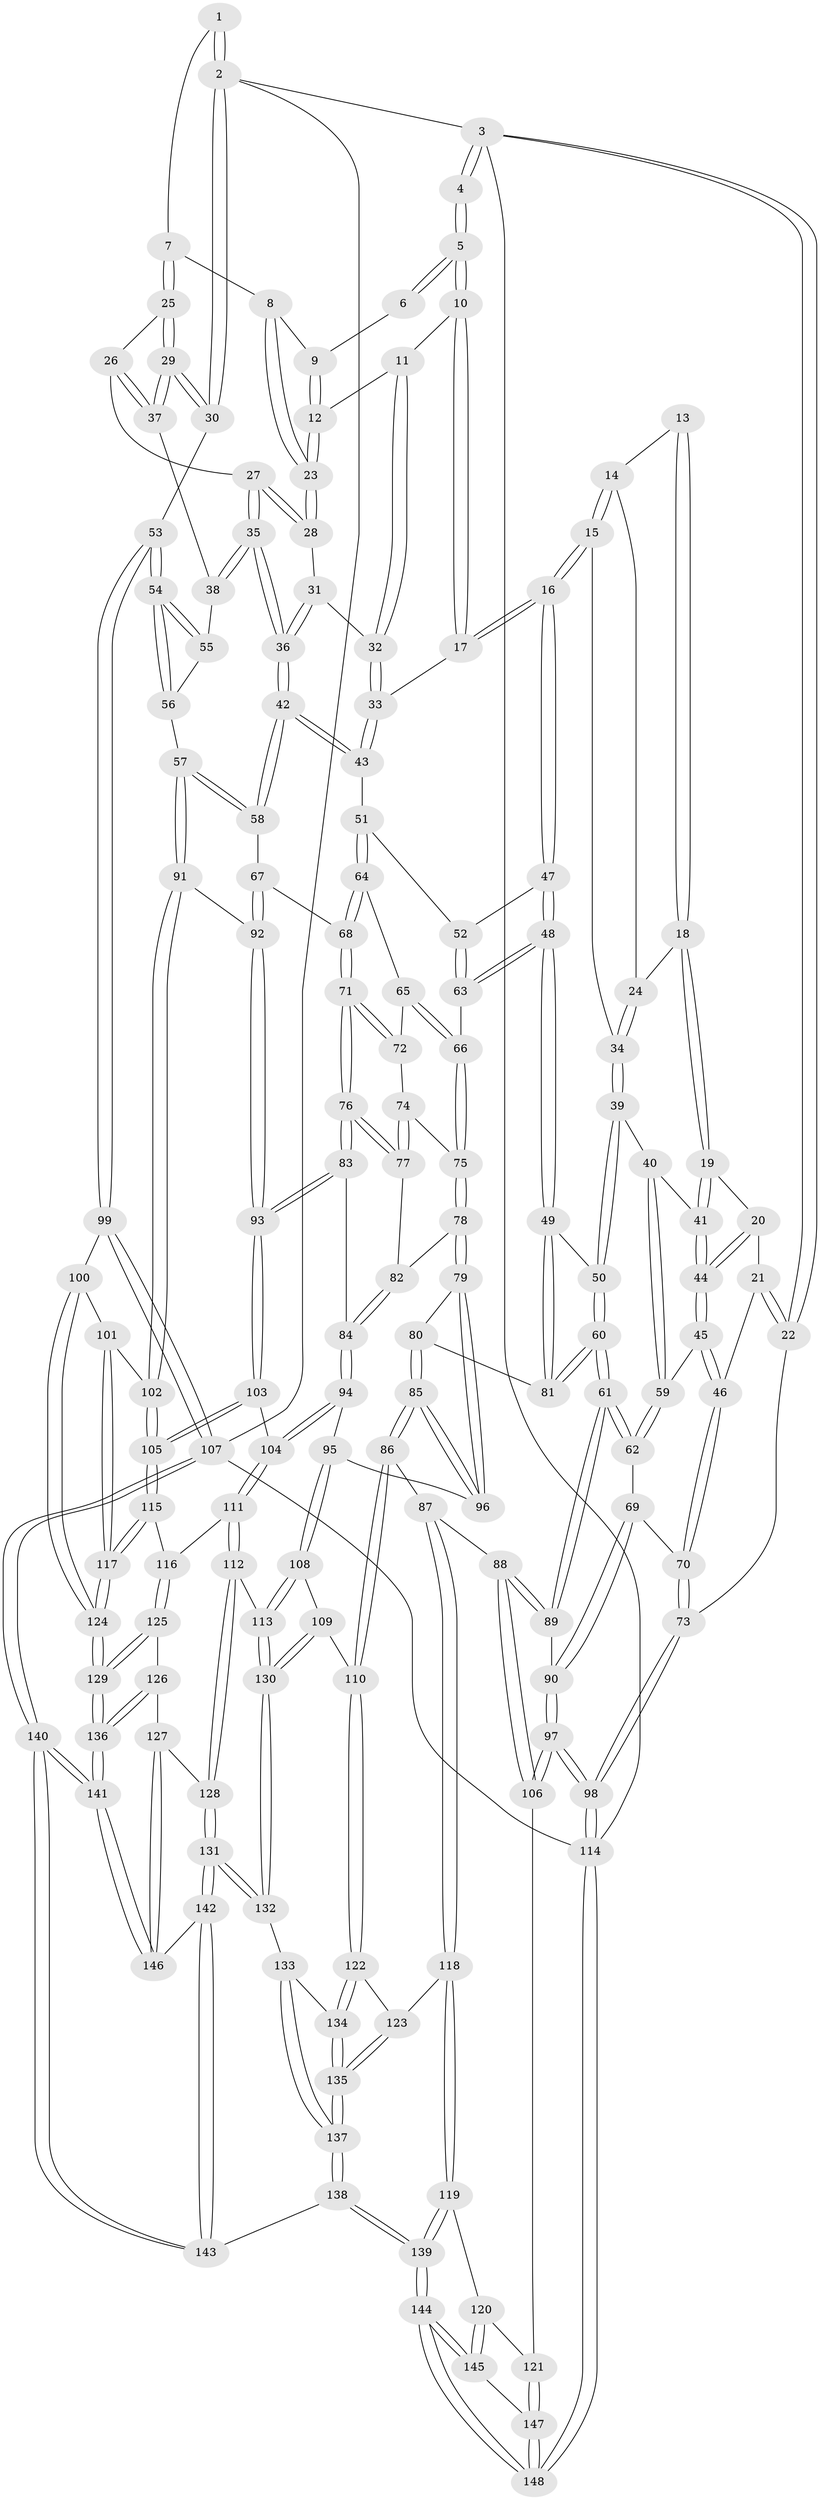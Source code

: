 // coarse degree distribution, {4: 0.3592233009708738, 6: 0.18446601941747573, 5: 0.36893203883495146, 3: 0.06796116504854369, 7: 0.009708737864077669, 2: 0.009708737864077669}
// Generated by graph-tools (version 1.1) at 2025/21/03/04/25 18:21:19]
// undirected, 148 vertices, 367 edges
graph export_dot {
graph [start="1"]
  node [color=gray90,style=filled];
  1 [pos="+0.8574838761151372+0"];
  2 [pos="+1+0"];
  3 [pos="+0+0"];
  4 [pos="+0.18285844692298273+0"];
  5 [pos="+0.4411673714987142+0"];
  6 [pos="+0.7630268155965236+0"];
  7 [pos="+0.8930054782188583+0.03655457367159159"];
  8 [pos="+0.7974318996655467+0.05905092686562317"];
  9 [pos="+0.7463309204166823+0"];
  10 [pos="+0.4618459884139708+0"];
  11 [pos="+0.6610278513832811+0.07528919929663715"];
  12 [pos="+0.6968025878572794+0.05971394544234237"];
  13 [pos="+0.18364131337771525+0"];
  14 [pos="+0.21583999168516452+0.04063868185256126"];
  15 [pos="+0.3776168549874199+0.14371860014697999"];
  16 [pos="+0.42517876409127475+0.13429514770898443"];
  17 [pos="+0.4255637466407346+0.1335781557653329"];
  18 [pos="+0.09909929976690093+0.12261284835353921"];
  19 [pos="+0.08367194896883302+0.13272896061365477"];
  20 [pos="+0+0.11045636846020294"];
  21 [pos="+0+0.08769634081136309"];
  22 [pos="+0+0"];
  23 [pos="+0.7642815272917354+0.09427683731233603"];
  24 [pos="+0.18666377028666728+0.11000032456879316"];
  25 [pos="+0.9018483692331869+0.050315652238119485"];
  26 [pos="+0.8524994366943619+0.1398553715791289"];
  27 [pos="+0.7896164417364386+0.13657567524857062"];
  28 [pos="+0.7722653071490618+0.11773185363070701"];
  29 [pos="+1+0.17209307688873737"];
  30 [pos="+1+0.1966886665230311"];
  31 [pos="+0.716621807951614+0.1591599135036002"];
  32 [pos="+0.6450312656241269+0.15689631285134634"];
  33 [pos="+0.6411442766220733+0.16268846495891556"];
  34 [pos="+0.26201985887016394+0.1994343807749159"];
  35 [pos="+0.771042836608546+0.25549164756319015"];
  36 [pos="+0.7592617036387277+0.26222568110611527"];
  37 [pos="+0.8851497333045596+0.19011024017890044"];
  38 [pos="+0.8431196105169806+0.254237045103811"];
  39 [pos="+0.22712787180882402+0.2512242478300183"];
  40 [pos="+0.21548489054673528+0.2528765060752377"];
  41 [pos="+0.13180343584128737+0.23527812040285068"];
  42 [pos="+0.7269143277387773+0.29012054967691236"];
  43 [pos="+0.6530372974044409+0.25816770425671115"];
  44 [pos="+0.07358252846825865+0.28504104503369154"];
  45 [pos="+0.07141267187799892+0.2886234046699985"];
  46 [pos="+0.05886350434421784+0.306553869767696"];
  47 [pos="+0.44950706120290623+0.2192587512598047"];
  48 [pos="+0.4056642409866616+0.3632895659950918"];
  49 [pos="+0.40479051096987073+0.3644869720418861"];
  50 [pos="+0.26087860059891543+0.3115724371795267"];
  51 [pos="+0.5891159729530792+0.28333746153486744"];
  52 [pos="+0.5778560390976271+0.2803421509148336"];
  53 [pos="+1+0.3869173769953216"];
  54 [pos="+1+0.38676735405646984"];
  55 [pos="+0.8441893793464383+0.25539539802618294"];
  56 [pos="+0.8766613359476146+0.4209980860132316"];
  57 [pos="+0.8677741654102457+0.4246737741436142"];
  58 [pos="+0.7405423040381751+0.39290608489872747"];
  59 [pos="+0.16524152654911878+0.33135843982481483"];
  60 [pos="+0.20919390725772508+0.4554484679410673"];
  61 [pos="+0.20891550767836728+0.45580821307296443"];
  62 [pos="+0.12716361731871687+0.41363568853483434"];
  63 [pos="+0.5078256414572917+0.3703263040712127"];
  64 [pos="+0.589646143747403+0.31236767611443994"];
  65 [pos="+0.5894159203954794+0.3154091737541127"];
  66 [pos="+0.5409902406342082+0.38591508203054714"];
  67 [pos="+0.7337723185819246+0.3996096267082561"];
  68 [pos="+0.7050985614883447+0.4144646842406704"];
  69 [pos="+0.09535517421954465+0.41032858572774494"];
  70 [pos="+0.013556550115041836+0.38824521363169323"];
  71 [pos="+0.7048925962470464+0.41458781403817113"];
  72 [pos="+0.6022975394442965+0.36290375146999865"];
  73 [pos="+0+0.4455760655184002"];
  74 [pos="+0.5914329869460595+0.3878052151767214"];
  75 [pos="+0.5562912696446626+0.4106723675653586"];
  76 [pos="+0.6983976992498833+0.42049229931937837"];
  77 [pos="+0.6470672814331391+0.43182096931163827"];
  78 [pos="+0.5560910559790483+0.45868680612536894"];
  79 [pos="+0.5376901732116123+0.4834893761690324"];
  80 [pos="+0.40791413903402923+0.38815852755483854"];
  81 [pos="+0.40440054170016954+0.36791150801950306"];
  82 [pos="+0.6228353346660848+0.44383333743880643"];
  83 [pos="+0.6788334194939606+0.4925908781194587"];
  84 [pos="+0.6283843256655244+0.5334812814507781"];
  85 [pos="+0.3554945044422995+0.582919113961912"];
  86 [pos="+0.34813117700359353+0.5879383698214276"];
  87 [pos="+0.3097069812719704+0.5912854544566931"];
  88 [pos="+0.30214472825829425+0.5881196838805824"];
  89 [pos="+0.21983084181405513+0.491959732316817"];
  90 [pos="+0.100207722878875+0.5629371012985452"];
  91 [pos="+0.8387955779346736+0.5465062992743973"];
  92 [pos="+0.7627037952755745+0.5553899067135827"];
  93 [pos="+0.7372438441389408+0.5744569759998903"];
  94 [pos="+0.5876938832957568+0.582714120663848"];
  95 [pos="+0.5479267073265743+0.5819683693599362"];
  96 [pos="+0.5365706101215446+0.5731132345970471"];
  97 [pos="+0+0.7011354059308569"];
  98 [pos="+0+0.6737300889700216"];
  99 [pos="+1+0.6015198071007911"];
  100 [pos="+1+0.6343262410804273"];
  101 [pos="+0.9278194798668831+0.6268547838903806"];
  102 [pos="+0.882849109813349+0.6058900109375617"];
  103 [pos="+0.7041153998635046+0.6291587609884973"];
  104 [pos="+0.6885712894144527+0.6294200102918538"];
  105 [pos="+0.7550809595874004+0.6814162337290889"];
  106 [pos="+0.0008440175811196516+0.7165046458064378"];
  107 [pos="+1+1"];
  108 [pos="+0.5392041149921537+0.6997138721147501"];
  109 [pos="+0.4508300669893038+0.7457803430797364"];
  110 [pos="+0.4263753773415198+0.7453570743337471"];
  111 [pos="+0.6238375041743199+0.7413782713809648"];
  112 [pos="+0.6067600369644146+0.7549951836119173"];
  113 [pos="+0.5938692058873649+0.7528411697930992"];
  114 [pos="+0+1"];
  115 [pos="+0.7664314800621602+0.7229433606141457"];
  116 [pos="+0.7452102237301647+0.7475930208251541"];
  117 [pos="+0.8295548475869384+0.7521563315206334"];
  118 [pos="+0.2529124911635274+0.7954336482930897"];
  119 [pos="+0.24859884182276248+0.7988551730955534"];
  120 [pos="+0.1316612886582312+0.7895353718727666"];
  121 [pos="+0.04745062939264098+0.757439568291735"];
  122 [pos="+0.4072844267754584+0.7736172970879162"];
  123 [pos="+0.3288038289954519+0.7976639439492793"];
  124 [pos="+0.8749264765338798+0.8185260136969508"];
  125 [pos="+0.7238086084039259+0.8012612996678009"];
  126 [pos="+0.7091168210913998+0.8166407402655212"];
  127 [pos="+0.6739413944134108+0.842912249045484"];
  128 [pos="+0.6634242552285353+0.8424568317473144"];
  129 [pos="+0.8806483358547239+0.8824376256225492"];
  130 [pos="+0.5271620645569572+0.8334330590045003"];
  131 [pos="+0.6209196692243449+0.8812293954998779"];
  132 [pos="+0.527088077805452+0.8352303281858146"];
  133 [pos="+0.5161621676868119+0.8496705807051095"];
  134 [pos="+0.41979988978227445+0.8284881723016094"];
  135 [pos="+0.4023925803904218+0.947224300423863"];
  136 [pos="+0.9024348999345362+0.9653028642675257"];
  137 [pos="+0.4112358003029757+1"];
  138 [pos="+0.4095384131544483+1"];
  139 [pos="+0.3327406707541675+1"];
  140 [pos="+1+1"];
  141 [pos="+0.9264608940665893+1"];
  142 [pos="+0.5999600234178146+0.9600641997927576"];
  143 [pos="+0.42491934143236704+1"];
  144 [pos="+0.3326574234852138+1"];
  145 [pos="+0.175047144116811+0.9528247894544788"];
  146 [pos="+0.7583035913756817+0.949368262374935"];
  147 [pos="+0.06743848599509153+0.902889484244813"];
  148 [pos="+0+1"];
  1 -- 2;
  1 -- 2;
  1 -- 7;
  2 -- 3;
  2 -- 30;
  2 -- 30;
  2 -- 107;
  3 -- 4;
  3 -- 4;
  3 -- 22;
  3 -- 22;
  3 -- 114;
  4 -- 5;
  4 -- 5;
  5 -- 6;
  5 -- 6;
  5 -- 10;
  5 -- 10;
  6 -- 9;
  7 -- 8;
  7 -- 25;
  7 -- 25;
  8 -- 9;
  8 -- 23;
  8 -- 23;
  9 -- 12;
  9 -- 12;
  10 -- 11;
  10 -- 17;
  10 -- 17;
  11 -- 12;
  11 -- 32;
  11 -- 32;
  12 -- 23;
  12 -- 23;
  13 -- 14;
  13 -- 18;
  13 -- 18;
  14 -- 15;
  14 -- 15;
  14 -- 24;
  15 -- 16;
  15 -- 16;
  15 -- 34;
  16 -- 17;
  16 -- 17;
  16 -- 47;
  16 -- 47;
  17 -- 33;
  18 -- 19;
  18 -- 19;
  18 -- 24;
  19 -- 20;
  19 -- 41;
  19 -- 41;
  20 -- 21;
  20 -- 44;
  20 -- 44;
  21 -- 22;
  21 -- 22;
  21 -- 46;
  22 -- 73;
  23 -- 28;
  23 -- 28;
  24 -- 34;
  24 -- 34;
  25 -- 26;
  25 -- 29;
  25 -- 29;
  26 -- 27;
  26 -- 37;
  26 -- 37;
  27 -- 28;
  27 -- 28;
  27 -- 35;
  27 -- 35;
  28 -- 31;
  29 -- 30;
  29 -- 30;
  29 -- 37;
  29 -- 37;
  30 -- 53;
  31 -- 32;
  31 -- 36;
  31 -- 36;
  32 -- 33;
  32 -- 33;
  33 -- 43;
  33 -- 43;
  34 -- 39;
  34 -- 39;
  35 -- 36;
  35 -- 36;
  35 -- 38;
  35 -- 38;
  36 -- 42;
  36 -- 42;
  37 -- 38;
  38 -- 55;
  39 -- 40;
  39 -- 50;
  39 -- 50;
  40 -- 41;
  40 -- 59;
  40 -- 59;
  41 -- 44;
  41 -- 44;
  42 -- 43;
  42 -- 43;
  42 -- 58;
  42 -- 58;
  43 -- 51;
  44 -- 45;
  44 -- 45;
  45 -- 46;
  45 -- 46;
  45 -- 59;
  46 -- 70;
  46 -- 70;
  47 -- 48;
  47 -- 48;
  47 -- 52;
  48 -- 49;
  48 -- 49;
  48 -- 63;
  48 -- 63;
  49 -- 50;
  49 -- 81;
  49 -- 81;
  50 -- 60;
  50 -- 60;
  51 -- 52;
  51 -- 64;
  51 -- 64;
  52 -- 63;
  52 -- 63;
  53 -- 54;
  53 -- 54;
  53 -- 99;
  53 -- 99;
  54 -- 55;
  54 -- 55;
  54 -- 56;
  54 -- 56;
  55 -- 56;
  56 -- 57;
  57 -- 58;
  57 -- 58;
  57 -- 91;
  57 -- 91;
  58 -- 67;
  59 -- 62;
  59 -- 62;
  60 -- 61;
  60 -- 61;
  60 -- 81;
  60 -- 81;
  61 -- 62;
  61 -- 62;
  61 -- 89;
  61 -- 89;
  62 -- 69;
  63 -- 66;
  64 -- 65;
  64 -- 68;
  64 -- 68;
  65 -- 66;
  65 -- 66;
  65 -- 72;
  66 -- 75;
  66 -- 75;
  67 -- 68;
  67 -- 92;
  67 -- 92;
  68 -- 71;
  68 -- 71;
  69 -- 70;
  69 -- 90;
  69 -- 90;
  70 -- 73;
  70 -- 73;
  71 -- 72;
  71 -- 72;
  71 -- 76;
  71 -- 76;
  72 -- 74;
  73 -- 98;
  73 -- 98;
  74 -- 75;
  74 -- 77;
  74 -- 77;
  75 -- 78;
  75 -- 78;
  76 -- 77;
  76 -- 77;
  76 -- 83;
  76 -- 83;
  77 -- 82;
  78 -- 79;
  78 -- 79;
  78 -- 82;
  79 -- 80;
  79 -- 96;
  79 -- 96;
  80 -- 81;
  80 -- 85;
  80 -- 85;
  82 -- 84;
  82 -- 84;
  83 -- 84;
  83 -- 93;
  83 -- 93;
  84 -- 94;
  84 -- 94;
  85 -- 86;
  85 -- 86;
  85 -- 96;
  85 -- 96;
  86 -- 87;
  86 -- 110;
  86 -- 110;
  87 -- 88;
  87 -- 118;
  87 -- 118;
  88 -- 89;
  88 -- 89;
  88 -- 106;
  88 -- 106;
  89 -- 90;
  90 -- 97;
  90 -- 97;
  91 -- 92;
  91 -- 102;
  91 -- 102;
  92 -- 93;
  92 -- 93;
  93 -- 103;
  93 -- 103;
  94 -- 95;
  94 -- 104;
  94 -- 104;
  95 -- 96;
  95 -- 108;
  95 -- 108;
  97 -- 98;
  97 -- 98;
  97 -- 106;
  97 -- 106;
  98 -- 114;
  98 -- 114;
  99 -- 100;
  99 -- 107;
  99 -- 107;
  100 -- 101;
  100 -- 124;
  100 -- 124;
  101 -- 102;
  101 -- 117;
  101 -- 117;
  102 -- 105;
  102 -- 105;
  103 -- 104;
  103 -- 105;
  103 -- 105;
  104 -- 111;
  104 -- 111;
  105 -- 115;
  105 -- 115;
  106 -- 121;
  107 -- 140;
  107 -- 140;
  107 -- 114;
  108 -- 109;
  108 -- 113;
  108 -- 113;
  109 -- 110;
  109 -- 130;
  109 -- 130;
  110 -- 122;
  110 -- 122;
  111 -- 112;
  111 -- 112;
  111 -- 116;
  112 -- 113;
  112 -- 128;
  112 -- 128;
  113 -- 130;
  113 -- 130;
  114 -- 148;
  114 -- 148;
  115 -- 116;
  115 -- 117;
  115 -- 117;
  116 -- 125;
  116 -- 125;
  117 -- 124;
  117 -- 124;
  118 -- 119;
  118 -- 119;
  118 -- 123;
  119 -- 120;
  119 -- 139;
  119 -- 139;
  120 -- 121;
  120 -- 145;
  120 -- 145;
  121 -- 147;
  121 -- 147;
  122 -- 123;
  122 -- 134;
  122 -- 134;
  123 -- 135;
  123 -- 135;
  124 -- 129;
  124 -- 129;
  125 -- 126;
  125 -- 129;
  125 -- 129;
  126 -- 127;
  126 -- 136;
  126 -- 136;
  127 -- 128;
  127 -- 146;
  127 -- 146;
  128 -- 131;
  128 -- 131;
  129 -- 136;
  129 -- 136;
  130 -- 132;
  130 -- 132;
  131 -- 132;
  131 -- 132;
  131 -- 142;
  131 -- 142;
  132 -- 133;
  133 -- 134;
  133 -- 137;
  133 -- 137;
  134 -- 135;
  134 -- 135;
  135 -- 137;
  135 -- 137;
  136 -- 141;
  136 -- 141;
  137 -- 138;
  137 -- 138;
  138 -- 139;
  138 -- 139;
  138 -- 143;
  139 -- 144;
  139 -- 144;
  140 -- 141;
  140 -- 141;
  140 -- 143;
  140 -- 143;
  141 -- 146;
  141 -- 146;
  142 -- 143;
  142 -- 143;
  142 -- 146;
  144 -- 145;
  144 -- 145;
  144 -- 148;
  144 -- 148;
  145 -- 147;
  147 -- 148;
  147 -- 148;
}
